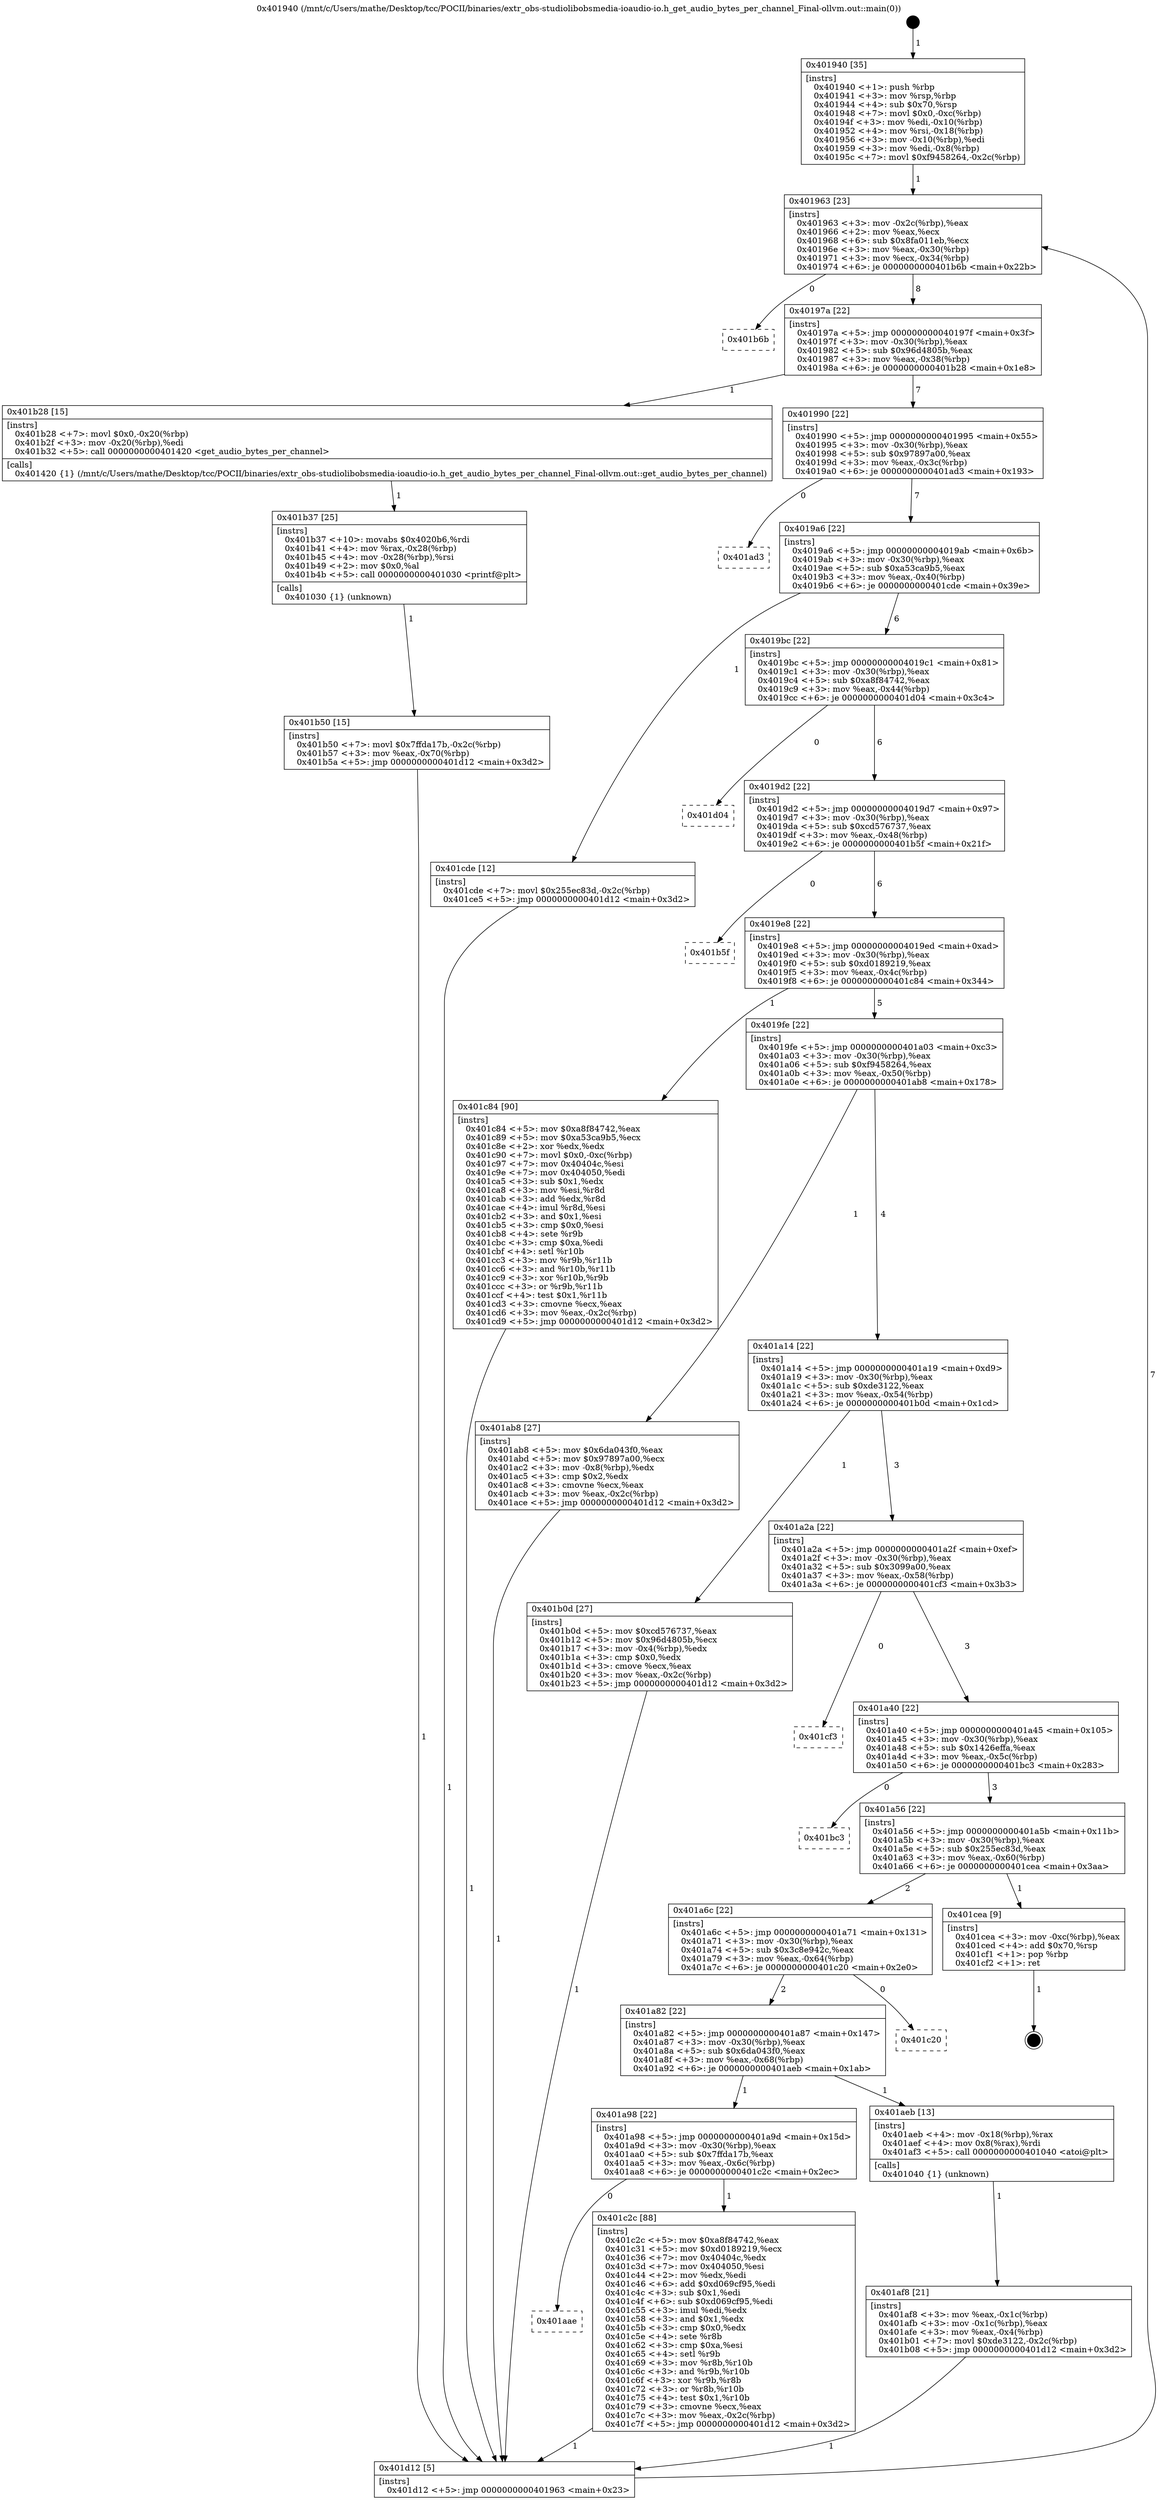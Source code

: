 digraph "0x401940" {
  label = "0x401940 (/mnt/c/Users/mathe/Desktop/tcc/POCII/binaries/extr_obs-studiolibobsmedia-ioaudio-io.h_get_audio_bytes_per_channel_Final-ollvm.out::main(0))"
  labelloc = "t"
  node[shape=record]

  Entry [label="",width=0.3,height=0.3,shape=circle,fillcolor=black,style=filled]
  "0x401963" [label="{
     0x401963 [23]\l
     | [instrs]\l
     &nbsp;&nbsp;0x401963 \<+3\>: mov -0x2c(%rbp),%eax\l
     &nbsp;&nbsp;0x401966 \<+2\>: mov %eax,%ecx\l
     &nbsp;&nbsp;0x401968 \<+6\>: sub $0x8fa011eb,%ecx\l
     &nbsp;&nbsp;0x40196e \<+3\>: mov %eax,-0x30(%rbp)\l
     &nbsp;&nbsp;0x401971 \<+3\>: mov %ecx,-0x34(%rbp)\l
     &nbsp;&nbsp;0x401974 \<+6\>: je 0000000000401b6b \<main+0x22b\>\l
  }"]
  "0x401b6b" [label="{
     0x401b6b\l
  }", style=dashed]
  "0x40197a" [label="{
     0x40197a [22]\l
     | [instrs]\l
     &nbsp;&nbsp;0x40197a \<+5\>: jmp 000000000040197f \<main+0x3f\>\l
     &nbsp;&nbsp;0x40197f \<+3\>: mov -0x30(%rbp),%eax\l
     &nbsp;&nbsp;0x401982 \<+5\>: sub $0x96d4805b,%eax\l
     &nbsp;&nbsp;0x401987 \<+3\>: mov %eax,-0x38(%rbp)\l
     &nbsp;&nbsp;0x40198a \<+6\>: je 0000000000401b28 \<main+0x1e8\>\l
  }"]
  Exit [label="",width=0.3,height=0.3,shape=circle,fillcolor=black,style=filled,peripheries=2]
  "0x401b28" [label="{
     0x401b28 [15]\l
     | [instrs]\l
     &nbsp;&nbsp;0x401b28 \<+7\>: movl $0x0,-0x20(%rbp)\l
     &nbsp;&nbsp;0x401b2f \<+3\>: mov -0x20(%rbp),%edi\l
     &nbsp;&nbsp;0x401b32 \<+5\>: call 0000000000401420 \<get_audio_bytes_per_channel\>\l
     | [calls]\l
     &nbsp;&nbsp;0x401420 \{1\} (/mnt/c/Users/mathe/Desktop/tcc/POCII/binaries/extr_obs-studiolibobsmedia-ioaudio-io.h_get_audio_bytes_per_channel_Final-ollvm.out::get_audio_bytes_per_channel)\l
  }"]
  "0x401990" [label="{
     0x401990 [22]\l
     | [instrs]\l
     &nbsp;&nbsp;0x401990 \<+5\>: jmp 0000000000401995 \<main+0x55\>\l
     &nbsp;&nbsp;0x401995 \<+3\>: mov -0x30(%rbp),%eax\l
     &nbsp;&nbsp;0x401998 \<+5\>: sub $0x97897a00,%eax\l
     &nbsp;&nbsp;0x40199d \<+3\>: mov %eax,-0x3c(%rbp)\l
     &nbsp;&nbsp;0x4019a0 \<+6\>: je 0000000000401ad3 \<main+0x193\>\l
  }"]
  "0x401aae" [label="{
     0x401aae\l
  }", style=dashed]
  "0x401ad3" [label="{
     0x401ad3\l
  }", style=dashed]
  "0x4019a6" [label="{
     0x4019a6 [22]\l
     | [instrs]\l
     &nbsp;&nbsp;0x4019a6 \<+5\>: jmp 00000000004019ab \<main+0x6b\>\l
     &nbsp;&nbsp;0x4019ab \<+3\>: mov -0x30(%rbp),%eax\l
     &nbsp;&nbsp;0x4019ae \<+5\>: sub $0xa53ca9b5,%eax\l
     &nbsp;&nbsp;0x4019b3 \<+3\>: mov %eax,-0x40(%rbp)\l
     &nbsp;&nbsp;0x4019b6 \<+6\>: je 0000000000401cde \<main+0x39e\>\l
  }"]
  "0x401c2c" [label="{
     0x401c2c [88]\l
     | [instrs]\l
     &nbsp;&nbsp;0x401c2c \<+5\>: mov $0xa8f84742,%eax\l
     &nbsp;&nbsp;0x401c31 \<+5\>: mov $0xd0189219,%ecx\l
     &nbsp;&nbsp;0x401c36 \<+7\>: mov 0x40404c,%edx\l
     &nbsp;&nbsp;0x401c3d \<+7\>: mov 0x404050,%esi\l
     &nbsp;&nbsp;0x401c44 \<+2\>: mov %edx,%edi\l
     &nbsp;&nbsp;0x401c46 \<+6\>: add $0xd069cf95,%edi\l
     &nbsp;&nbsp;0x401c4c \<+3\>: sub $0x1,%edi\l
     &nbsp;&nbsp;0x401c4f \<+6\>: sub $0xd069cf95,%edi\l
     &nbsp;&nbsp;0x401c55 \<+3\>: imul %edi,%edx\l
     &nbsp;&nbsp;0x401c58 \<+3\>: and $0x1,%edx\l
     &nbsp;&nbsp;0x401c5b \<+3\>: cmp $0x0,%edx\l
     &nbsp;&nbsp;0x401c5e \<+4\>: sete %r8b\l
     &nbsp;&nbsp;0x401c62 \<+3\>: cmp $0xa,%esi\l
     &nbsp;&nbsp;0x401c65 \<+4\>: setl %r9b\l
     &nbsp;&nbsp;0x401c69 \<+3\>: mov %r8b,%r10b\l
     &nbsp;&nbsp;0x401c6c \<+3\>: and %r9b,%r10b\l
     &nbsp;&nbsp;0x401c6f \<+3\>: xor %r9b,%r8b\l
     &nbsp;&nbsp;0x401c72 \<+3\>: or %r8b,%r10b\l
     &nbsp;&nbsp;0x401c75 \<+4\>: test $0x1,%r10b\l
     &nbsp;&nbsp;0x401c79 \<+3\>: cmovne %ecx,%eax\l
     &nbsp;&nbsp;0x401c7c \<+3\>: mov %eax,-0x2c(%rbp)\l
     &nbsp;&nbsp;0x401c7f \<+5\>: jmp 0000000000401d12 \<main+0x3d2\>\l
  }"]
  "0x401cde" [label="{
     0x401cde [12]\l
     | [instrs]\l
     &nbsp;&nbsp;0x401cde \<+7\>: movl $0x255ec83d,-0x2c(%rbp)\l
     &nbsp;&nbsp;0x401ce5 \<+5\>: jmp 0000000000401d12 \<main+0x3d2\>\l
  }"]
  "0x4019bc" [label="{
     0x4019bc [22]\l
     | [instrs]\l
     &nbsp;&nbsp;0x4019bc \<+5\>: jmp 00000000004019c1 \<main+0x81\>\l
     &nbsp;&nbsp;0x4019c1 \<+3\>: mov -0x30(%rbp),%eax\l
     &nbsp;&nbsp;0x4019c4 \<+5\>: sub $0xa8f84742,%eax\l
     &nbsp;&nbsp;0x4019c9 \<+3\>: mov %eax,-0x44(%rbp)\l
     &nbsp;&nbsp;0x4019cc \<+6\>: je 0000000000401d04 \<main+0x3c4\>\l
  }"]
  "0x401b50" [label="{
     0x401b50 [15]\l
     | [instrs]\l
     &nbsp;&nbsp;0x401b50 \<+7\>: movl $0x7ffda17b,-0x2c(%rbp)\l
     &nbsp;&nbsp;0x401b57 \<+3\>: mov %eax,-0x70(%rbp)\l
     &nbsp;&nbsp;0x401b5a \<+5\>: jmp 0000000000401d12 \<main+0x3d2\>\l
  }"]
  "0x401d04" [label="{
     0x401d04\l
  }", style=dashed]
  "0x4019d2" [label="{
     0x4019d2 [22]\l
     | [instrs]\l
     &nbsp;&nbsp;0x4019d2 \<+5\>: jmp 00000000004019d7 \<main+0x97\>\l
     &nbsp;&nbsp;0x4019d7 \<+3\>: mov -0x30(%rbp),%eax\l
     &nbsp;&nbsp;0x4019da \<+5\>: sub $0xcd576737,%eax\l
     &nbsp;&nbsp;0x4019df \<+3\>: mov %eax,-0x48(%rbp)\l
     &nbsp;&nbsp;0x4019e2 \<+6\>: je 0000000000401b5f \<main+0x21f\>\l
  }"]
  "0x401b37" [label="{
     0x401b37 [25]\l
     | [instrs]\l
     &nbsp;&nbsp;0x401b37 \<+10\>: movabs $0x4020b6,%rdi\l
     &nbsp;&nbsp;0x401b41 \<+4\>: mov %rax,-0x28(%rbp)\l
     &nbsp;&nbsp;0x401b45 \<+4\>: mov -0x28(%rbp),%rsi\l
     &nbsp;&nbsp;0x401b49 \<+2\>: mov $0x0,%al\l
     &nbsp;&nbsp;0x401b4b \<+5\>: call 0000000000401030 \<printf@plt\>\l
     | [calls]\l
     &nbsp;&nbsp;0x401030 \{1\} (unknown)\l
  }"]
  "0x401b5f" [label="{
     0x401b5f\l
  }", style=dashed]
  "0x4019e8" [label="{
     0x4019e8 [22]\l
     | [instrs]\l
     &nbsp;&nbsp;0x4019e8 \<+5\>: jmp 00000000004019ed \<main+0xad\>\l
     &nbsp;&nbsp;0x4019ed \<+3\>: mov -0x30(%rbp),%eax\l
     &nbsp;&nbsp;0x4019f0 \<+5\>: sub $0xd0189219,%eax\l
     &nbsp;&nbsp;0x4019f5 \<+3\>: mov %eax,-0x4c(%rbp)\l
     &nbsp;&nbsp;0x4019f8 \<+6\>: je 0000000000401c84 \<main+0x344\>\l
  }"]
  "0x401af8" [label="{
     0x401af8 [21]\l
     | [instrs]\l
     &nbsp;&nbsp;0x401af8 \<+3\>: mov %eax,-0x1c(%rbp)\l
     &nbsp;&nbsp;0x401afb \<+3\>: mov -0x1c(%rbp),%eax\l
     &nbsp;&nbsp;0x401afe \<+3\>: mov %eax,-0x4(%rbp)\l
     &nbsp;&nbsp;0x401b01 \<+7\>: movl $0xde3122,-0x2c(%rbp)\l
     &nbsp;&nbsp;0x401b08 \<+5\>: jmp 0000000000401d12 \<main+0x3d2\>\l
  }"]
  "0x401c84" [label="{
     0x401c84 [90]\l
     | [instrs]\l
     &nbsp;&nbsp;0x401c84 \<+5\>: mov $0xa8f84742,%eax\l
     &nbsp;&nbsp;0x401c89 \<+5\>: mov $0xa53ca9b5,%ecx\l
     &nbsp;&nbsp;0x401c8e \<+2\>: xor %edx,%edx\l
     &nbsp;&nbsp;0x401c90 \<+7\>: movl $0x0,-0xc(%rbp)\l
     &nbsp;&nbsp;0x401c97 \<+7\>: mov 0x40404c,%esi\l
     &nbsp;&nbsp;0x401c9e \<+7\>: mov 0x404050,%edi\l
     &nbsp;&nbsp;0x401ca5 \<+3\>: sub $0x1,%edx\l
     &nbsp;&nbsp;0x401ca8 \<+3\>: mov %esi,%r8d\l
     &nbsp;&nbsp;0x401cab \<+3\>: add %edx,%r8d\l
     &nbsp;&nbsp;0x401cae \<+4\>: imul %r8d,%esi\l
     &nbsp;&nbsp;0x401cb2 \<+3\>: and $0x1,%esi\l
     &nbsp;&nbsp;0x401cb5 \<+3\>: cmp $0x0,%esi\l
     &nbsp;&nbsp;0x401cb8 \<+4\>: sete %r9b\l
     &nbsp;&nbsp;0x401cbc \<+3\>: cmp $0xa,%edi\l
     &nbsp;&nbsp;0x401cbf \<+4\>: setl %r10b\l
     &nbsp;&nbsp;0x401cc3 \<+3\>: mov %r9b,%r11b\l
     &nbsp;&nbsp;0x401cc6 \<+3\>: and %r10b,%r11b\l
     &nbsp;&nbsp;0x401cc9 \<+3\>: xor %r10b,%r9b\l
     &nbsp;&nbsp;0x401ccc \<+3\>: or %r9b,%r11b\l
     &nbsp;&nbsp;0x401ccf \<+4\>: test $0x1,%r11b\l
     &nbsp;&nbsp;0x401cd3 \<+3\>: cmovne %ecx,%eax\l
     &nbsp;&nbsp;0x401cd6 \<+3\>: mov %eax,-0x2c(%rbp)\l
     &nbsp;&nbsp;0x401cd9 \<+5\>: jmp 0000000000401d12 \<main+0x3d2\>\l
  }"]
  "0x4019fe" [label="{
     0x4019fe [22]\l
     | [instrs]\l
     &nbsp;&nbsp;0x4019fe \<+5\>: jmp 0000000000401a03 \<main+0xc3\>\l
     &nbsp;&nbsp;0x401a03 \<+3\>: mov -0x30(%rbp),%eax\l
     &nbsp;&nbsp;0x401a06 \<+5\>: sub $0xf9458264,%eax\l
     &nbsp;&nbsp;0x401a0b \<+3\>: mov %eax,-0x50(%rbp)\l
     &nbsp;&nbsp;0x401a0e \<+6\>: je 0000000000401ab8 \<main+0x178\>\l
  }"]
  "0x401a98" [label="{
     0x401a98 [22]\l
     | [instrs]\l
     &nbsp;&nbsp;0x401a98 \<+5\>: jmp 0000000000401a9d \<main+0x15d\>\l
     &nbsp;&nbsp;0x401a9d \<+3\>: mov -0x30(%rbp),%eax\l
     &nbsp;&nbsp;0x401aa0 \<+5\>: sub $0x7ffda17b,%eax\l
     &nbsp;&nbsp;0x401aa5 \<+3\>: mov %eax,-0x6c(%rbp)\l
     &nbsp;&nbsp;0x401aa8 \<+6\>: je 0000000000401c2c \<main+0x2ec\>\l
  }"]
  "0x401ab8" [label="{
     0x401ab8 [27]\l
     | [instrs]\l
     &nbsp;&nbsp;0x401ab8 \<+5\>: mov $0x6da043f0,%eax\l
     &nbsp;&nbsp;0x401abd \<+5\>: mov $0x97897a00,%ecx\l
     &nbsp;&nbsp;0x401ac2 \<+3\>: mov -0x8(%rbp),%edx\l
     &nbsp;&nbsp;0x401ac5 \<+3\>: cmp $0x2,%edx\l
     &nbsp;&nbsp;0x401ac8 \<+3\>: cmovne %ecx,%eax\l
     &nbsp;&nbsp;0x401acb \<+3\>: mov %eax,-0x2c(%rbp)\l
     &nbsp;&nbsp;0x401ace \<+5\>: jmp 0000000000401d12 \<main+0x3d2\>\l
  }"]
  "0x401a14" [label="{
     0x401a14 [22]\l
     | [instrs]\l
     &nbsp;&nbsp;0x401a14 \<+5\>: jmp 0000000000401a19 \<main+0xd9\>\l
     &nbsp;&nbsp;0x401a19 \<+3\>: mov -0x30(%rbp),%eax\l
     &nbsp;&nbsp;0x401a1c \<+5\>: sub $0xde3122,%eax\l
     &nbsp;&nbsp;0x401a21 \<+3\>: mov %eax,-0x54(%rbp)\l
     &nbsp;&nbsp;0x401a24 \<+6\>: je 0000000000401b0d \<main+0x1cd\>\l
  }"]
  "0x401d12" [label="{
     0x401d12 [5]\l
     | [instrs]\l
     &nbsp;&nbsp;0x401d12 \<+5\>: jmp 0000000000401963 \<main+0x23\>\l
  }"]
  "0x401940" [label="{
     0x401940 [35]\l
     | [instrs]\l
     &nbsp;&nbsp;0x401940 \<+1\>: push %rbp\l
     &nbsp;&nbsp;0x401941 \<+3\>: mov %rsp,%rbp\l
     &nbsp;&nbsp;0x401944 \<+4\>: sub $0x70,%rsp\l
     &nbsp;&nbsp;0x401948 \<+7\>: movl $0x0,-0xc(%rbp)\l
     &nbsp;&nbsp;0x40194f \<+3\>: mov %edi,-0x10(%rbp)\l
     &nbsp;&nbsp;0x401952 \<+4\>: mov %rsi,-0x18(%rbp)\l
     &nbsp;&nbsp;0x401956 \<+3\>: mov -0x10(%rbp),%edi\l
     &nbsp;&nbsp;0x401959 \<+3\>: mov %edi,-0x8(%rbp)\l
     &nbsp;&nbsp;0x40195c \<+7\>: movl $0xf9458264,-0x2c(%rbp)\l
  }"]
  "0x401aeb" [label="{
     0x401aeb [13]\l
     | [instrs]\l
     &nbsp;&nbsp;0x401aeb \<+4\>: mov -0x18(%rbp),%rax\l
     &nbsp;&nbsp;0x401aef \<+4\>: mov 0x8(%rax),%rdi\l
     &nbsp;&nbsp;0x401af3 \<+5\>: call 0000000000401040 \<atoi@plt\>\l
     | [calls]\l
     &nbsp;&nbsp;0x401040 \{1\} (unknown)\l
  }"]
  "0x401b0d" [label="{
     0x401b0d [27]\l
     | [instrs]\l
     &nbsp;&nbsp;0x401b0d \<+5\>: mov $0xcd576737,%eax\l
     &nbsp;&nbsp;0x401b12 \<+5\>: mov $0x96d4805b,%ecx\l
     &nbsp;&nbsp;0x401b17 \<+3\>: mov -0x4(%rbp),%edx\l
     &nbsp;&nbsp;0x401b1a \<+3\>: cmp $0x0,%edx\l
     &nbsp;&nbsp;0x401b1d \<+3\>: cmove %ecx,%eax\l
     &nbsp;&nbsp;0x401b20 \<+3\>: mov %eax,-0x2c(%rbp)\l
     &nbsp;&nbsp;0x401b23 \<+5\>: jmp 0000000000401d12 \<main+0x3d2\>\l
  }"]
  "0x401a2a" [label="{
     0x401a2a [22]\l
     | [instrs]\l
     &nbsp;&nbsp;0x401a2a \<+5\>: jmp 0000000000401a2f \<main+0xef\>\l
     &nbsp;&nbsp;0x401a2f \<+3\>: mov -0x30(%rbp),%eax\l
     &nbsp;&nbsp;0x401a32 \<+5\>: sub $0x3099a00,%eax\l
     &nbsp;&nbsp;0x401a37 \<+3\>: mov %eax,-0x58(%rbp)\l
     &nbsp;&nbsp;0x401a3a \<+6\>: je 0000000000401cf3 \<main+0x3b3\>\l
  }"]
  "0x401a82" [label="{
     0x401a82 [22]\l
     | [instrs]\l
     &nbsp;&nbsp;0x401a82 \<+5\>: jmp 0000000000401a87 \<main+0x147\>\l
     &nbsp;&nbsp;0x401a87 \<+3\>: mov -0x30(%rbp),%eax\l
     &nbsp;&nbsp;0x401a8a \<+5\>: sub $0x6da043f0,%eax\l
     &nbsp;&nbsp;0x401a8f \<+3\>: mov %eax,-0x68(%rbp)\l
     &nbsp;&nbsp;0x401a92 \<+6\>: je 0000000000401aeb \<main+0x1ab\>\l
  }"]
  "0x401cf3" [label="{
     0x401cf3\l
  }", style=dashed]
  "0x401a40" [label="{
     0x401a40 [22]\l
     | [instrs]\l
     &nbsp;&nbsp;0x401a40 \<+5\>: jmp 0000000000401a45 \<main+0x105\>\l
     &nbsp;&nbsp;0x401a45 \<+3\>: mov -0x30(%rbp),%eax\l
     &nbsp;&nbsp;0x401a48 \<+5\>: sub $0x1426effa,%eax\l
     &nbsp;&nbsp;0x401a4d \<+3\>: mov %eax,-0x5c(%rbp)\l
     &nbsp;&nbsp;0x401a50 \<+6\>: je 0000000000401bc3 \<main+0x283\>\l
  }"]
  "0x401c20" [label="{
     0x401c20\l
  }", style=dashed]
  "0x401bc3" [label="{
     0x401bc3\l
  }", style=dashed]
  "0x401a56" [label="{
     0x401a56 [22]\l
     | [instrs]\l
     &nbsp;&nbsp;0x401a56 \<+5\>: jmp 0000000000401a5b \<main+0x11b\>\l
     &nbsp;&nbsp;0x401a5b \<+3\>: mov -0x30(%rbp),%eax\l
     &nbsp;&nbsp;0x401a5e \<+5\>: sub $0x255ec83d,%eax\l
     &nbsp;&nbsp;0x401a63 \<+3\>: mov %eax,-0x60(%rbp)\l
     &nbsp;&nbsp;0x401a66 \<+6\>: je 0000000000401cea \<main+0x3aa\>\l
  }"]
  "0x401a6c" [label="{
     0x401a6c [22]\l
     | [instrs]\l
     &nbsp;&nbsp;0x401a6c \<+5\>: jmp 0000000000401a71 \<main+0x131\>\l
     &nbsp;&nbsp;0x401a71 \<+3\>: mov -0x30(%rbp),%eax\l
     &nbsp;&nbsp;0x401a74 \<+5\>: sub $0x3c8e942c,%eax\l
     &nbsp;&nbsp;0x401a79 \<+3\>: mov %eax,-0x64(%rbp)\l
     &nbsp;&nbsp;0x401a7c \<+6\>: je 0000000000401c20 \<main+0x2e0\>\l
  }"]
  "0x401cea" [label="{
     0x401cea [9]\l
     | [instrs]\l
     &nbsp;&nbsp;0x401cea \<+3\>: mov -0xc(%rbp),%eax\l
     &nbsp;&nbsp;0x401ced \<+4\>: add $0x70,%rsp\l
     &nbsp;&nbsp;0x401cf1 \<+1\>: pop %rbp\l
     &nbsp;&nbsp;0x401cf2 \<+1\>: ret\l
  }"]
  Entry -> "0x401940" [label=" 1"]
  "0x401963" -> "0x401b6b" [label=" 0"]
  "0x401963" -> "0x40197a" [label=" 8"]
  "0x401cea" -> Exit [label=" 1"]
  "0x40197a" -> "0x401b28" [label=" 1"]
  "0x40197a" -> "0x401990" [label=" 7"]
  "0x401cde" -> "0x401d12" [label=" 1"]
  "0x401990" -> "0x401ad3" [label=" 0"]
  "0x401990" -> "0x4019a6" [label=" 7"]
  "0x401c84" -> "0x401d12" [label=" 1"]
  "0x4019a6" -> "0x401cde" [label=" 1"]
  "0x4019a6" -> "0x4019bc" [label=" 6"]
  "0x401c2c" -> "0x401d12" [label=" 1"]
  "0x4019bc" -> "0x401d04" [label=" 0"]
  "0x4019bc" -> "0x4019d2" [label=" 6"]
  "0x401a98" -> "0x401c2c" [label=" 1"]
  "0x4019d2" -> "0x401b5f" [label=" 0"]
  "0x4019d2" -> "0x4019e8" [label=" 6"]
  "0x401a98" -> "0x401aae" [label=" 0"]
  "0x4019e8" -> "0x401c84" [label=" 1"]
  "0x4019e8" -> "0x4019fe" [label=" 5"]
  "0x401b50" -> "0x401d12" [label=" 1"]
  "0x4019fe" -> "0x401ab8" [label=" 1"]
  "0x4019fe" -> "0x401a14" [label=" 4"]
  "0x401ab8" -> "0x401d12" [label=" 1"]
  "0x401940" -> "0x401963" [label=" 1"]
  "0x401d12" -> "0x401963" [label=" 7"]
  "0x401b37" -> "0x401b50" [label=" 1"]
  "0x401a14" -> "0x401b0d" [label=" 1"]
  "0x401a14" -> "0x401a2a" [label=" 3"]
  "0x401b28" -> "0x401b37" [label=" 1"]
  "0x401a2a" -> "0x401cf3" [label=" 0"]
  "0x401a2a" -> "0x401a40" [label=" 3"]
  "0x401af8" -> "0x401d12" [label=" 1"]
  "0x401a40" -> "0x401bc3" [label=" 0"]
  "0x401a40" -> "0x401a56" [label=" 3"]
  "0x401aeb" -> "0x401af8" [label=" 1"]
  "0x401a56" -> "0x401cea" [label=" 1"]
  "0x401a56" -> "0x401a6c" [label=" 2"]
  "0x401a82" -> "0x401a98" [label=" 1"]
  "0x401a6c" -> "0x401c20" [label=" 0"]
  "0x401a6c" -> "0x401a82" [label=" 2"]
  "0x401b0d" -> "0x401d12" [label=" 1"]
  "0x401a82" -> "0x401aeb" [label=" 1"]
}

